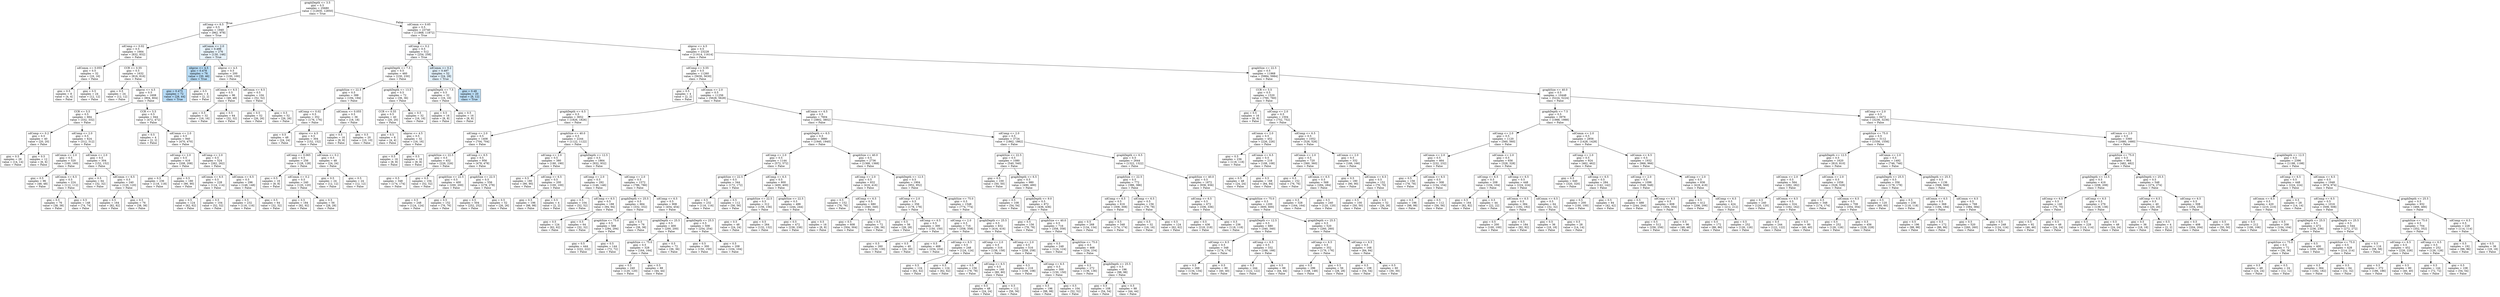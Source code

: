 digraph Tree {
node [shape=box, style="filled", color="black"] ;
0 [label="graphDepth <= 3.5\ngini = 0.5\nsamples = 25680\nvalue = [12830, 12850]\nclass = True", fillcolor="#ffffff"] ;
1 [label="sdComp <= 6.5\ngini = 0.5\nsamples = 1940\nvalue = [962, 978]\nclass = True", fillcolor="#fcfdff"] ;
0 -> 1 [labeldistance=2.5, labelangle=45, headlabel="True"] ;
2 [label="sdComp <= 0.02\ngini = 0.5\nsamples = 1664\nvalue = [832, 832]\nclass = False", fillcolor="#ffffff"] ;
1 -> 2 ;
3 [label="sdComm <= 0.055\ngini = 0.5\nsamples = 32\nvalue = [16, 16]\nclass = False", fillcolor="#ffffff"] ;
2 -> 3 ;
4 [label="gini = 0.5\nsamples = 8\nvalue = [4, 4]\nclass = False", fillcolor="#ffffff"] ;
3 -> 4 ;
5 [label="gini = 0.5\nsamples = 24\nvalue = [12, 12]\nclass = False", fillcolor="#ffffff"] ;
3 -> 5 ;
6 [label="CCR <= 0.55\ngini = 0.5\nsamples = 1632\nvalue = [816, 816]\nclass = False", fillcolor="#ffffff"] ;
2 -> 6 ;
7 [label="gini = 0.5\nsamples = 24\nvalue = [12, 12]\nclass = False", fillcolor="#ffffff"] ;
6 -> 7 ;
8 [label="nbproc <= 4.5\ngini = 0.5\nsamples = 1608\nvalue = [804, 804]\nclass = False", fillcolor="#ffffff"] ;
6 -> 8 ;
9 [label="CCR <= 5.5\ngini = 0.5\nsamples = 664\nvalue = [332, 332]\nclass = False", fillcolor="#ffffff"] ;
8 -> 9 ;
10 [label="sdComp <= 0.2\ngini = 0.5\nsamples = 40\nvalue = [20, 20]\nclass = False", fillcolor="#ffffff"] ;
9 -> 10 ;
11 [label="gini = 0.5\nsamples = 28\nvalue = [14, 14]\nclass = False", fillcolor="#ffffff"] ;
10 -> 11 ;
12 [label="gini = 0.5\nsamples = 12\nvalue = [6, 6]\nclass = False", fillcolor="#ffffff"] ;
10 -> 12 ;
13 [label="sdComp <= 2.0\ngini = 0.5\nsamples = 624\nvalue = [312, 312]\nclass = False", fillcolor="#ffffff"] ;
9 -> 13 ;
14 [label="sdComm <= 2.0\ngini = 0.5\nsamples = 320\nvalue = [160, 160]\nclass = False", fillcolor="#ffffff"] ;
13 -> 14 ;
15 [label="gini = 0.5\nsamples = 96\nvalue = [48, 48]\nclass = False", fillcolor="#ffffff"] ;
14 -> 15 ;
16 [label="sdComm <= 6.5\ngini = 0.5\nsamples = 224\nvalue = [112, 112]\nclass = False", fillcolor="#ffffff"] ;
14 -> 16 ;
17 [label="gini = 0.5\nsamples = 76\nvalue = [38, 38]\nclass = False", fillcolor="#ffffff"] ;
16 -> 17 ;
18 [label="gini = 0.5\nsamples = 148\nvalue = [74, 74]\nclass = False", fillcolor="#ffffff"] ;
16 -> 18 ;
19 [label="sdComm <= 2.0\ngini = 0.5\nsamples = 304\nvalue = [152, 152]\nclass = False", fillcolor="#ffffff"] ;
13 -> 19 ;
20 [label="gini = 0.5\nsamples = 64\nvalue = [32, 32]\nclass = False", fillcolor="#ffffff"] ;
19 -> 20 ;
21 [label="sdComm <= 6.5\ngini = 0.5\nsamples = 240\nvalue = [120, 120]\nclass = False", fillcolor="#ffffff"] ;
19 -> 21 ;
22 [label="gini = 0.5\nsamples = 164\nvalue = [82, 82]\nclass = False", fillcolor="#ffffff"] ;
21 -> 22 ;
23 [label="gini = 0.5\nsamples = 76\nvalue = [38, 38]\nclass = False", fillcolor="#ffffff"] ;
21 -> 23 ;
24 [label="CCR <= 5.5\ngini = 0.5\nsamples = 944\nvalue = [472, 472]\nclass = False", fillcolor="#ffffff"] ;
8 -> 24 ;
25 [label="gini = 0.5\nsamples = 4\nvalue = [2, 2]\nclass = False", fillcolor="#ffffff"] ;
24 -> 25 ;
26 [label="sdComm <= 2.0\ngini = 0.5\nsamples = 940\nvalue = [470, 470]\nclass = False", fillcolor="#ffffff"] ;
24 -> 26 ;
27 [label="sdComp <= 2.0\ngini = 0.5\nsamples = 416\nvalue = [208, 208]\nclass = False", fillcolor="#ffffff"] ;
26 -> 27 ;
28 [label="gini = 0.5\nsamples = 236\nvalue = [118, 118]\nclass = False", fillcolor="#ffffff"] ;
27 -> 28 ;
29 [label="gini = 0.5\nsamples = 180\nvalue = [90, 90]\nclass = False", fillcolor="#ffffff"] ;
27 -> 29 ;
30 [label="sdComp <= 2.0\ngini = 0.5\nsamples = 524\nvalue = [262, 262]\nclass = False", fillcolor="#ffffff"] ;
26 -> 30 ;
31 [label="sdComm <= 6.5\ngini = 0.5\nsamples = 228\nvalue = [114, 114]\nclass = False", fillcolor="#ffffff"] ;
30 -> 31 ;
32 [label="gini = 0.5\nsamples = 124\nvalue = [62, 62]\nclass = False", fillcolor="#ffffff"] ;
31 -> 32 ;
33 [label="gini = 0.5\nsamples = 104\nvalue = [52, 52]\nclass = False", fillcolor="#ffffff"] ;
31 -> 33 ;
34 [label="sdComm <= 6.5\ngini = 0.5\nsamples = 296\nvalue = [148, 148]\nclass = False", fillcolor="#ffffff"] ;
30 -> 34 ;
35 [label="gini = 0.5\nsamples = 232\nvalue = [116, 116]\nclass = False", fillcolor="#ffffff"] ;
34 -> 35 ;
36 [label="gini = 0.5\nsamples = 64\nvalue = [32, 32]\nclass = False", fillcolor="#ffffff"] ;
34 -> 36 ;
37 [label="sdComm <= 2.0\ngini = 0.498\nsamples = 276\nvalue = [130, 146]\nclass = True", fillcolor="#e9f4fc"] ;
1 -> 37 ;
38 [label="nbproc <= 4.5\ngini = 0.478\nsamples = 76\nvalue = [30, 46]\nclass = True", fillcolor="#baddf6"] ;
37 -> 38 ;
39 [label="gini = 0.475\nsamples = 72\nvalue = [28, 44]\nclass = True", fillcolor="#b7dbf6"] ;
38 -> 39 ;
40 [label="gini = 0.5\nsamples = 4\nvalue = [2, 2]\nclass = False", fillcolor="#ffffff"] ;
38 -> 40 ;
41 [label="nbproc <= 4.5\ngini = 0.5\nsamples = 200\nvalue = [100, 100]\nclass = False", fillcolor="#ffffff"] ;
37 -> 41 ;
42 [label="sdComm <= 6.5\ngini = 0.5\nsamples = 96\nvalue = [48, 48]\nclass = False", fillcolor="#ffffff"] ;
41 -> 42 ;
43 [label="gini = 0.5\nsamples = 32\nvalue = [16, 16]\nclass = False", fillcolor="#ffffff"] ;
42 -> 43 ;
44 [label="gini = 0.5\nsamples = 64\nvalue = [32, 32]\nclass = False", fillcolor="#ffffff"] ;
42 -> 44 ;
45 [label="sdComm <= 6.5\ngini = 0.5\nsamples = 104\nvalue = [52, 52]\nclass = False", fillcolor="#ffffff"] ;
41 -> 45 ;
46 [label="gini = 0.5\nsamples = 52\nvalue = [26, 26]\nclass = False", fillcolor="#ffffff"] ;
45 -> 46 ;
47 [label="gini = 0.5\nsamples = 52\nvalue = [26, 26]\nclass = False", fillcolor="#ffffff"] ;
45 -> 47 ;
48 [label="sdComm <= 0.65\ngini = 0.5\nsamples = 23740\nvalue = [11868, 11872]\nclass = True", fillcolor="#ffffff"] ;
0 -> 48 [labeldistance=2.5, labelangle=-45, headlabel="False"] ;
49 [label="sdComp <= 0.2\ngini = 0.5\nsamples = 512\nvalue = [254, 258]\nclass = True", fillcolor="#fcfdff"] ;
48 -> 49 ;
50 [label="graphDepth <= 7.5\ngini = 0.5\nsamples = 460\nvalue = [230, 230]\nclass = False", fillcolor="#ffffff"] ;
49 -> 50 ;
51 [label="graphSize <= 22.5\ngini = 0.5\nsamples = 388\nvalue = [194, 194]\nclass = False", fillcolor="#ffffff"] ;
50 -> 51 ;
52 [label="sdComp <= 0.02\ngini = 0.5\nsamples = 352\nvalue = [176, 176]\nclass = False", fillcolor="#ffffff"] ;
51 -> 52 ;
53 [label="gini = 0.5\nsamples = 48\nvalue = [24, 24]\nclass = False", fillcolor="#ffffff"] ;
52 -> 53 ;
54 [label="nbproc <= 4.5\ngini = 0.5\nsamples = 304\nvalue = [152, 152]\nclass = False", fillcolor="#ffffff"] ;
52 -> 54 ;
55 [label="sdComp <= 0.065\ngini = 0.5\nsamples = 256\nvalue = [128, 128]\nclass = False", fillcolor="#ffffff"] ;
54 -> 55 ;
56 [label="gini = 0.5\nsamples = 16\nvalue = [8, 8]\nclass = False", fillcolor="#ffffff"] ;
55 -> 56 ;
57 [label="sdComm <= 0.2\ngini = 0.5\nsamples = 240\nvalue = [120, 120]\nclass = False", fillcolor="#ffffff"] ;
55 -> 57 ;
58 [label="gini = 0.5\nsamples = 184\nvalue = [92, 92]\nclass = False", fillcolor="#ffffff"] ;
57 -> 58 ;
59 [label="gini = 0.5\nsamples = 56\nvalue = [28, 28]\nclass = False", fillcolor="#ffffff"] ;
57 -> 59 ;
60 [label="sdComm <= 0.2\ngini = 0.5\nsamples = 48\nvalue = [24, 24]\nclass = False", fillcolor="#ffffff"] ;
54 -> 60 ;
61 [label="gini = 0.5\nsamples = 24\nvalue = [12, 12]\nclass = False", fillcolor="#ffffff"] ;
60 -> 61 ;
62 [label="gini = 0.5\nsamples = 24\nvalue = [12, 12]\nclass = False", fillcolor="#ffffff"] ;
60 -> 62 ;
63 [label="sdComm <= 0.055\ngini = 0.5\nsamples = 36\nvalue = [18, 18]\nclass = False", fillcolor="#ffffff"] ;
51 -> 63 ;
64 [label="gini = 0.5\nsamples = 16\nvalue = [8, 8]\nclass = False", fillcolor="#ffffff"] ;
63 -> 64 ;
65 [label="gini = 0.5\nsamples = 20\nvalue = [10, 10]\nclass = False", fillcolor="#ffffff"] ;
63 -> 65 ;
66 [label="graphDepth <= 13.5\ngini = 0.5\nsamples = 72\nvalue = [36, 36]\nclass = False", fillcolor="#ffffff"] ;
50 -> 66 ;
67 [label="CCR <= 0.55\ngini = 0.5\nsamples = 40\nvalue = [20, 20]\nclass = False", fillcolor="#ffffff"] ;
66 -> 67 ;
68 [label="gini = 0.5\nsamples = 8\nvalue = [4, 4]\nclass = False", fillcolor="#ffffff"] ;
67 -> 68 ;
69 [label="nbproc <= 4.5\ngini = 0.5\nsamples = 32\nvalue = [16, 16]\nclass = False", fillcolor="#ffffff"] ;
67 -> 69 ;
70 [label="gini = 0.5\nsamples = 16\nvalue = [8, 8]\nclass = False", fillcolor="#ffffff"] ;
69 -> 70 ;
71 [label="gini = 0.5\nsamples = 16\nvalue = [8, 8]\nclass = False", fillcolor="#ffffff"] ;
69 -> 71 ;
72 [label="gini = 0.5\nsamples = 32\nvalue = [16, 16]\nclass = False", fillcolor="#ffffff"] ;
66 -> 72 ;
73 [label="sdComm <= 0.2\ngini = 0.497\nsamples = 52\nvalue = [24, 28]\nclass = True", fillcolor="#e3f1fb"] ;
49 -> 73 ;
74 [label="graphDepth <= 7.5\ngini = 0.5\nsamples = 32\nvalue = [16, 16]\nclass = False", fillcolor="#ffffff"] ;
73 -> 74 ;
75 [label="gini = 0.5\nsamples = 16\nvalue = [8, 8]\nclass = False", fillcolor="#ffffff"] ;
74 -> 75 ;
76 [label="gini = 0.5\nsamples = 16\nvalue = [8, 8]\nclass = False", fillcolor="#ffffff"] ;
74 -> 76 ;
77 [label="gini = 0.48\nsamples = 20\nvalue = [8, 12]\nclass = True", fillcolor="#bddef6"] ;
73 -> 77 ;
78 [label="nbproc <= 4.5\ngini = 0.5\nsamples = 23228\nvalue = [11614, 11614]\nclass = False", fillcolor="#ffffff"] ;
48 -> 78 ;
79 [label="sdComp <= 0.55\ngini = 0.5\nsamples = 11260\nvalue = [5630, 5630]\nclass = False", fillcolor="#ffffff"] ;
78 -> 79 ;
80 [label="gini = 0.5\nsamples = 4\nvalue = [2, 2]\nclass = False", fillcolor="#ffffff"] ;
79 -> 80 ;
81 [label="sdComm <= 2.0\ngini = 0.5\nsamples = 11256\nvalue = [5628, 5628]\nclass = False", fillcolor="#ffffff"] ;
79 -> 81 ;
82 [label="graphDepth <= 6.5\ngini = 0.5\nsamples = 3652\nvalue = [1826, 1826]\nclass = False", fillcolor="#ffffff"] ;
81 -> 82 ;
83 [label="sdComp <= 2.0\ngini = 0.5\nsamples = 1408\nvalue = [704, 704]\nclass = False", fillcolor="#ffffff"] ;
82 -> 83 ;
84 [label="graphSize <= 22.5\ngini = 0.5\nsamples = 452\nvalue = [226, 226]\nclass = False", fillcolor="#ffffff"] ;
83 -> 84 ;
85 [label="gini = 0.5\nsamples = 348\nvalue = [174, 174]\nclass = False", fillcolor="#ffffff"] ;
84 -> 85 ;
86 [label="gini = 0.5\nsamples = 104\nvalue = [52, 52]\nclass = False", fillcolor="#ffffff"] ;
84 -> 86 ;
87 [label="sdComp <= 6.5\ngini = 0.5\nsamples = 956\nvalue = [478, 478]\nclass = False", fillcolor="#ffffff"] ;
83 -> 87 ;
88 [label="graphSize <= 22.5\ngini = 0.5\nsamples = 400\nvalue = [200, 200]\nclass = False", fillcolor="#ffffff"] ;
87 -> 88 ;
89 [label="gini = 0.5\nsamples = 248\nvalue = [124, 124]\nclass = False", fillcolor="#ffffff"] ;
88 -> 89 ;
90 [label="gini = 0.5\nsamples = 152\nvalue = [76, 76]\nclass = False", fillcolor="#ffffff"] ;
88 -> 90 ;
91 [label="graphSize <= 22.5\ngini = 0.5\nsamples = 556\nvalue = [278, 278]\nclass = False", fillcolor="#ffffff"] ;
87 -> 91 ;
92 [label="gini = 0.5\nsamples = 504\nvalue = [252, 252]\nclass = False", fillcolor="#ffffff"] ;
91 -> 92 ;
93 [label="gini = 0.5\nsamples = 52\nvalue = [26, 26]\nclass = False", fillcolor="#ffffff"] ;
91 -> 93 ;
94 [label="graphSize <= 40.0\ngini = 0.5\nsamples = 2244\nvalue = [1122, 1122]\nclass = False", fillcolor="#ffffff"] ;
82 -> 94 ;
95 [label="sdComp <= 2.0\ngini = 0.5\nsamples = 380\nvalue = [190, 190]\nclass = False", fillcolor="#ffffff"] ;
94 -> 95 ;
96 [label="gini = 0.5\nsamples = 180\nvalue = [90, 90]\nclass = False", fillcolor="#ffffff"] ;
95 -> 96 ;
97 [label="sdComp <= 6.5\ngini = 0.5\nsamples = 200\nvalue = [100, 100]\nclass = False", fillcolor="#ffffff"] ;
95 -> 97 ;
98 [label="gini = 0.5\nsamples = 196\nvalue = [98, 98]\nclass = False", fillcolor="#ffffff"] ;
97 -> 98 ;
99 [label="gini = 0.5\nsamples = 4\nvalue = [2, 2]\nclass = False", fillcolor="#ffffff"] ;
97 -> 99 ;
100 [label="graphDepth <= 12.5\ngini = 0.5\nsamples = 1864\nvalue = [932, 932]\nclass = False", fillcolor="#ffffff"] ;
94 -> 100 ;
101 [label="sdComp <= 2.0\ngini = 0.5\nsamples = 292\nvalue = [146, 146]\nclass = False", fillcolor="#ffffff"] ;
100 -> 101 ;
102 [label="gini = 0.5\nsamples = 104\nvalue = [52, 52]\nclass = False", fillcolor="#ffffff"] ;
101 -> 102 ;
103 [label="sdComp <= 6.5\ngini = 0.5\nsamples = 188\nvalue = [94, 94]\nclass = False", fillcolor="#ffffff"] ;
101 -> 103 ;
104 [label="gini = 0.5\nsamples = 124\nvalue = [62, 62]\nclass = False", fillcolor="#ffffff"] ;
103 -> 104 ;
105 [label="gini = 0.5\nsamples = 64\nvalue = [32, 32]\nclass = False", fillcolor="#ffffff"] ;
103 -> 105 ;
106 [label="sdComp <= 2.0\ngini = 0.5\nsamples = 1572\nvalue = [786, 786]\nclass = False", fillcolor="#ffffff"] ;
100 -> 106 ;
107 [label="graphDepth <= 25.5\ngini = 0.5\nsamples = 664\nvalue = [332, 332]\nclass = False", fillcolor="#ffffff"] ;
106 -> 107 ;
108 [label="graphSize <= 75.0\ngini = 0.5\nsamples = 588\nvalue = [294, 294]\nclass = False", fillcolor="#ffffff"] ;
107 -> 108 ;
109 [label="gini = 0.5\nsamples = 444\nvalue = [222, 222]\nclass = False", fillcolor="#ffffff"] ;
108 -> 109 ;
110 [label="gini = 0.5\nsamples = 144\nvalue = [72, 72]\nclass = False", fillcolor="#ffffff"] ;
108 -> 110 ;
111 [label="gini = 0.5\nsamples = 76\nvalue = [38, 38]\nclass = False", fillcolor="#ffffff"] ;
107 -> 111 ;
112 [label="sdComp <= 6.5\ngini = 0.5\nsamples = 908\nvalue = [454, 454]\nclass = False", fillcolor="#ffffff"] ;
106 -> 112 ;
113 [label="graphDepth <= 25.5\ngini = 0.5\nsamples = 400\nvalue = [200, 200]\nclass = False", fillcolor="#ffffff"] ;
112 -> 113 ;
114 [label="graphSize <= 75.0\ngini = 0.5\nsamples = 328\nvalue = [164, 164]\nclass = False", fillcolor="#ffffff"] ;
113 -> 114 ;
115 [label="gini = 0.5\nsamples = 240\nvalue = [120, 120]\nclass = False", fillcolor="#ffffff"] ;
114 -> 115 ;
116 [label="gini = 0.5\nsamples = 88\nvalue = [44, 44]\nclass = False", fillcolor="#ffffff"] ;
114 -> 116 ;
117 [label="gini = 0.5\nsamples = 72\nvalue = [36, 36]\nclass = False", fillcolor="#ffffff"] ;
113 -> 117 ;
118 [label="graphDepth <= 25.5\ngini = 0.5\nsamples = 508\nvalue = [254, 254]\nclass = False", fillcolor="#ffffff"] ;
112 -> 118 ;
119 [label="gini = 0.5\nsamples = 300\nvalue = [150, 150]\nclass = False", fillcolor="#ffffff"] ;
118 -> 119 ;
120 [label="gini = 0.5\nsamples = 208\nvalue = [104, 104]\nclass = False", fillcolor="#ffffff"] ;
118 -> 120 ;
121 [label="sdComm <= 6.5\ngini = 0.5\nsamples = 7604\nvalue = [3802, 3802]\nclass = False", fillcolor="#ffffff"] ;
81 -> 121 ;
122 [label="graphDepth <= 6.5\ngini = 0.5\nsamples = 3880\nvalue = [1940, 1940]\nclass = False", fillcolor="#ffffff"] ;
121 -> 122 ;
123 [label="sdComp <= 2.0\ngini = 0.5\nsamples = 1144\nvalue = [572, 572]\nclass = False", fillcolor="#ffffff"] ;
122 -> 123 ;
124 [label="graphSize <= 22.5\ngini = 0.5\nsamples = 344\nvalue = [172, 172]\nclass = False", fillcolor="#ffffff"] ;
123 -> 124 ;
125 [label="gini = 0.5\nsamples = 232\nvalue = [116, 116]\nclass = False", fillcolor="#ffffff"] ;
124 -> 125 ;
126 [label="gini = 0.5\nsamples = 112\nvalue = [56, 56]\nclass = False", fillcolor="#ffffff"] ;
124 -> 126 ;
127 [label="sdComp <= 6.5\ngini = 0.5\nsamples = 800\nvalue = [400, 400]\nclass = False", fillcolor="#ffffff"] ;
123 -> 127 ;
128 [label="graphSize <= 22.5\ngini = 0.5\nsamples = 312\nvalue = [156, 156]\nclass = False", fillcolor="#ffffff"] ;
127 -> 128 ;
129 [label="gini = 0.5\nsamples = 48\nvalue = [24, 24]\nclass = False", fillcolor="#ffffff"] ;
128 -> 129 ;
130 [label="gini = 0.5\nsamples = 264\nvalue = [132, 132]\nclass = False", fillcolor="#ffffff"] ;
128 -> 130 ;
131 [label="graphSize <= 22.5\ngini = 0.5\nsamples = 488\nvalue = [244, 244]\nclass = False", fillcolor="#ffffff"] ;
127 -> 131 ;
132 [label="gini = 0.5\nsamples = 472\nvalue = [236, 236]\nclass = False", fillcolor="#ffffff"] ;
131 -> 132 ;
133 [label="gini = 0.5\nsamples = 16\nvalue = [8, 8]\nclass = False", fillcolor="#ffffff"] ;
131 -> 133 ;
134 [label="graphSize <= 40.0\ngini = 0.5\nsamples = 2736\nvalue = [1368, 1368]\nclass = False", fillcolor="#ffffff"] ;
122 -> 134 ;
135 [label="sdComp <= 2.0\ngini = 0.5\nsamples = 832\nvalue = [416, 416]\nclass = False", fillcolor="#ffffff"] ;
134 -> 135 ;
136 [label="gini = 0.5\nsamples = 152\nvalue = [76, 76]\nclass = False", fillcolor="#ffffff"] ;
135 -> 136 ;
137 [label="sdComp <= 6.5\ngini = 0.5\nsamples = 680\nvalue = [340, 340]\nclass = False", fillcolor="#ffffff"] ;
135 -> 137 ;
138 [label="gini = 0.5\nsamples = 608\nvalue = [304, 304]\nclass = False", fillcolor="#ffffff"] ;
137 -> 138 ;
139 [label="gini = 0.5\nsamples = 72\nvalue = [36, 36]\nclass = False", fillcolor="#ffffff"] ;
137 -> 139 ;
140 [label="graphDepth <= 12.5\ngini = 0.5\nsamples = 1904\nvalue = [952, 952]\nclass = False", fillcolor="#ffffff"] ;
134 -> 140 ;
141 [label="sdComp <= 2.0\ngini = 0.5\nsamples = 356\nvalue = [178, 178]\nclass = False", fillcolor="#ffffff"] ;
140 -> 141 ;
142 [label="gini = 0.5\nsamples = 56\nvalue = [28, 28]\nclass = False", fillcolor="#ffffff"] ;
141 -> 142 ;
143 [label="sdComp <= 6.5\ngini = 0.5\nsamples = 300\nvalue = [150, 150]\nclass = False", fillcolor="#ffffff"] ;
141 -> 143 ;
144 [label="gini = 0.5\nsamples = 260\nvalue = [130, 130]\nclass = False", fillcolor="#ffffff"] ;
143 -> 144 ;
145 [label="gini = 0.5\nsamples = 40\nvalue = [20, 20]\nclass = False", fillcolor="#ffffff"] ;
143 -> 145 ;
146 [label="graphSize <= 75.0\ngini = 0.5\nsamples = 1548\nvalue = [774, 774]\nclass = False", fillcolor="#ffffff"] ;
140 -> 146 ;
147 [label="sdComp <= 2.0\ngini = 0.5\nsamples = 716\nvalue = [358, 358]\nclass = False", fillcolor="#ffffff"] ;
146 -> 147 ;
148 [label="gini = 0.5\nsamples = 468\nvalue = [234, 234]\nclass = False", fillcolor="#ffffff"] ;
147 -> 148 ;
149 [label="sdComp <= 6.5\ngini = 0.5\nsamples = 248\nvalue = [124, 124]\nclass = False", fillcolor="#ffffff"] ;
147 -> 149 ;
150 [label="gini = 0.5\nsamples = 124\nvalue = [62, 62]\nclass = False", fillcolor="#ffffff"] ;
149 -> 150 ;
151 [label="gini = 0.5\nsamples = 124\nvalue = [62, 62]\nclass = False", fillcolor="#ffffff"] ;
149 -> 151 ;
152 [label="graphDepth <= 25.5\ngini = 0.5\nsamples = 832\nvalue = [416, 416]\nclass = False", fillcolor="#ffffff"] ;
146 -> 152 ;
153 [label="sdComp <= 2.0\ngini = 0.5\nsamples = 316\nvalue = [158, 158]\nclass = False", fillcolor="#ffffff"] ;
152 -> 153 ;
154 [label="gini = 0.5\nsamples = 156\nvalue = [78, 78]\nclass = False", fillcolor="#ffffff"] ;
153 -> 154 ;
155 [label="sdComp <= 6.5\ngini = 0.5\nsamples = 160\nvalue = [80, 80]\nclass = False", fillcolor="#ffffff"] ;
153 -> 155 ;
156 [label="gini = 0.5\nsamples = 48\nvalue = [24, 24]\nclass = False", fillcolor="#ffffff"] ;
155 -> 156 ;
157 [label="gini = 0.5\nsamples = 112\nvalue = [56, 56]\nclass = False", fillcolor="#ffffff"] ;
155 -> 157 ;
158 [label="sdComp <= 2.0\ngini = 0.5\nsamples = 516\nvalue = [258, 258]\nclass = False", fillcolor="#ffffff"] ;
152 -> 158 ;
159 [label="gini = 0.5\nsamples = 216\nvalue = [108, 108]\nclass = False", fillcolor="#ffffff"] ;
158 -> 159 ;
160 [label="sdComp <= 6.5\ngini = 0.5\nsamples = 300\nvalue = [150, 150]\nclass = False", fillcolor="#ffffff"] ;
158 -> 160 ;
161 [label="gini = 0.5\nsamples = 196\nvalue = [98, 98]\nclass = False", fillcolor="#ffffff"] ;
160 -> 161 ;
162 [label="gini = 0.5\nsamples = 104\nvalue = [52, 52]\nclass = False", fillcolor="#ffffff"] ;
160 -> 162 ;
163 [label="sdComp <= 2.0\ngini = 0.5\nsamples = 3724\nvalue = [1862, 1862]\nclass = False", fillcolor="#ffffff"] ;
121 -> 163 ;
164 [label="graphSize <= 22.5\ngini = 0.5\nsamples = 1080\nvalue = [540, 540]\nclass = False", fillcolor="#ffffff"] ;
163 -> 164 ;
165 [label="gini = 0.5\nsamples = 100\nvalue = [50, 50]\nclass = False", fillcolor="#ffffff"] ;
164 -> 165 ;
166 [label="graphDepth <= 6.5\ngini = 0.5\nsamples = 980\nvalue = [490, 490]\nclass = False", fillcolor="#ffffff"] ;
164 -> 166 ;
167 [label="gini = 0.5\nsamples = 108\nvalue = [54, 54]\nclass = False", fillcolor="#ffffff"] ;
166 -> 167 ;
168 [label="graphDepth <= 9.0\ngini = 0.5\nsamples = 872\nvalue = [436, 436]\nclass = False", fillcolor="#ffffff"] ;
166 -> 168 ;
169 [label="gini = 0.5\nsamples = 156\nvalue = [78, 78]\nclass = False", fillcolor="#ffffff"] ;
168 -> 169 ;
170 [label="graphSize <= 40.0\ngini = 0.5\nsamples = 716\nvalue = [358, 358]\nclass = False", fillcolor="#ffffff"] ;
168 -> 170 ;
171 [label="gini = 0.5\nsamples = 248\nvalue = [124, 124]\nclass = False", fillcolor="#ffffff"] ;
170 -> 171 ;
172 [label="graphSize <= 75.0\ngini = 0.5\nsamples = 468\nvalue = [234, 234]\nclass = False", fillcolor="#ffffff"] ;
170 -> 172 ;
173 [label="gini = 0.5\nsamples = 272\nvalue = [136, 136]\nclass = False", fillcolor="#ffffff"] ;
172 -> 173 ;
174 [label="graphDepth <= 25.5\ngini = 0.5\nsamples = 196\nvalue = [98, 98]\nclass = False", fillcolor="#ffffff"] ;
172 -> 174 ;
175 [label="gini = 0.5\nsamples = 108\nvalue = [54, 54]\nclass = False", fillcolor="#ffffff"] ;
174 -> 175 ;
176 [label="gini = 0.5\nsamples = 88\nvalue = [44, 44]\nclass = False", fillcolor="#ffffff"] ;
174 -> 176 ;
177 [label="graphDepth <= 6.5\ngini = 0.5\nsamples = 2644\nvalue = [1322, 1322]\nclass = False", fillcolor="#ffffff"] ;
163 -> 177 ;
178 [label="graphSize <= 22.5\ngini = 0.5\nsamples = 772\nvalue = [386, 386]\nclass = False", fillcolor="#ffffff"] ;
177 -> 178 ;
179 [label="sdComp <= 6.5\ngini = 0.5\nsamples = 616\nvalue = [308, 308]\nclass = False", fillcolor="#ffffff"] ;
178 -> 179 ;
180 [label="gini = 0.5\nsamples = 268\nvalue = [134, 134]\nclass = False", fillcolor="#ffffff"] ;
179 -> 180 ;
181 [label="gini = 0.5\nsamples = 348\nvalue = [174, 174]\nclass = False", fillcolor="#ffffff"] ;
179 -> 181 ;
182 [label="sdComp <= 6.5\ngini = 0.5\nsamples = 156\nvalue = [78, 78]\nclass = False", fillcolor="#ffffff"] ;
178 -> 182 ;
183 [label="gini = 0.5\nsamples = 32\nvalue = [16, 16]\nclass = False", fillcolor="#ffffff"] ;
182 -> 183 ;
184 [label="gini = 0.5\nsamples = 124\nvalue = [62, 62]\nclass = False", fillcolor="#ffffff"] ;
182 -> 184 ;
185 [label="graphSize <= 40.0\ngini = 0.5\nsamples = 1872\nvalue = [936, 936]\nclass = False", fillcolor="#ffffff"] ;
177 -> 185 ;
186 [label="sdComp <= 6.5\ngini = 0.5\nsamples = 672\nvalue = [336, 336]\nclass = False", fillcolor="#ffffff"] ;
185 -> 186 ;
187 [label="gini = 0.5\nsamples = 436\nvalue = [218, 218]\nclass = False", fillcolor="#ffffff"] ;
186 -> 187 ;
188 [label="gini = 0.5\nsamples = 236\nvalue = [118, 118]\nclass = False", fillcolor="#ffffff"] ;
186 -> 188 ;
189 [label="graphSize <= 75.0\ngini = 0.5\nsamples = 1200\nvalue = [600, 600]\nclass = False", fillcolor="#ffffff"] ;
185 -> 189 ;
190 [label="graphDepth <= 12.5\ngini = 0.5\nsamples = 680\nvalue = [340, 340]\nclass = False", fillcolor="#ffffff"] ;
189 -> 190 ;
191 [label="sdComp <= 6.5\ngini = 0.5\nsamples = 348\nvalue = [174, 174]\nclass = False", fillcolor="#ffffff"] ;
190 -> 191 ;
192 [label="gini = 0.5\nsamples = 268\nvalue = [134, 134]\nclass = False", fillcolor="#ffffff"] ;
191 -> 192 ;
193 [label="gini = 0.5\nsamples = 80\nvalue = [40, 40]\nclass = False", fillcolor="#ffffff"] ;
191 -> 193 ;
194 [label="sdComp <= 6.5\ngini = 0.5\nsamples = 332\nvalue = [166, 166]\nclass = False", fillcolor="#ffffff"] ;
190 -> 194 ;
195 [label="gini = 0.5\nsamples = 244\nvalue = [122, 122]\nclass = False", fillcolor="#ffffff"] ;
194 -> 195 ;
196 [label="gini = 0.5\nsamples = 88\nvalue = [44, 44]\nclass = False", fillcolor="#ffffff"] ;
194 -> 196 ;
197 [label="graphDepth <= 25.5\ngini = 0.5\nsamples = 520\nvalue = [260, 260]\nclass = False", fillcolor="#ffffff"] ;
189 -> 197 ;
198 [label="sdComp <= 6.5\ngini = 0.5\nsamples = 352\nvalue = [176, 176]\nclass = False", fillcolor="#ffffff"] ;
197 -> 198 ;
199 [label="gini = 0.5\nsamples = 296\nvalue = [148, 148]\nclass = False", fillcolor="#ffffff"] ;
198 -> 199 ;
200 [label="gini = 0.5\nsamples = 56\nvalue = [28, 28]\nclass = False", fillcolor="#ffffff"] ;
198 -> 200 ;
201 [label="sdComp <= 6.5\ngini = 0.5\nsamples = 168\nvalue = [84, 84]\nclass = False", fillcolor="#ffffff"] ;
197 -> 201 ;
202 [label="gini = 0.5\nsamples = 108\nvalue = [54, 54]\nclass = False", fillcolor="#ffffff"] ;
201 -> 202 ;
203 [label="gini = 0.5\nsamples = 60\nvalue = [30, 30]\nclass = False", fillcolor="#ffffff"] ;
201 -> 203 ;
204 [label="graphSize <= 22.5\ngini = 0.5\nsamples = 11968\nvalue = [5984, 5984]\nclass = False", fillcolor="#ffffff"] ;
78 -> 204 ;
205 [label="CCR <= 5.5\ngini = 0.5\nsamples = 1520\nvalue = [760, 760]\nclass = False", fillcolor="#ffffff"] ;
204 -> 205 ;
206 [label="gini = 0.5\nsamples = 16\nvalue = [8, 8]\nclass = False", fillcolor="#ffffff"] ;
205 -> 206 ;
207 [label="sdComp <= 2.0\ngini = 0.5\nsamples = 1504\nvalue = [752, 752]\nclass = False", fillcolor="#ffffff"] ;
205 -> 207 ;
208 [label="sdComm <= 2.0\ngini = 0.5\nsamples = 452\nvalue = [226, 226]\nclass = False", fillcolor="#ffffff"] ;
207 -> 208 ;
209 [label="gini = 0.5\nsamples = 236\nvalue = [118, 118]\nclass = False", fillcolor="#ffffff"] ;
208 -> 209 ;
210 [label="sdComm <= 6.5\ngini = 0.5\nsamples = 216\nvalue = [108, 108]\nclass = False", fillcolor="#ffffff"] ;
208 -> 210 ;
211 [label="gini = 0.5\nsamples = 48\nvalue = [24, 24]\nclass = False", fillcolor="#ffffff"] ;
210 -> 211 ;
212 [label="gini = 0.5\nsamples = 168\nvalue = [84, 84]\nclass = False", fillcolor="#ffffff"] ;
210 -> 212 ;
213 [label="sdComp <= 6.5\ngini = 0.5\nsamples = 1052\nvalue = [526, 526]\nclass = False", fillcolor="#ffffff"] ;
207 -> 213 ;
214 [label="sdComm <= 2.0\ngini = 0.5\nsamples = 720\nvalue = [360, 360]\nclass = False", fillcolor="#ffffff"] ;
213 -> 214 ;
215 [label="gini = 0.5\nsamples = 152\nvalue = [76, 76]\nclass = False", fillcolor="#ffffff"] ;
214 -> 215 ;
216 [label="sdComm <= 6.5\ngini = 0.5\nsamples = 568\nvalue = [284, 284]\nclass = False", fillcolor="#ffffff"] ;
214 -> 216 ;
217 [label="gini = 0.5\nsamples = 328\nvalue = [164, 164]\nclass = False", fillcolor="#ffffff"] ;
216 -> 217 ;
218 [label="gini = 0.5\nsamples = 240\nvalue = [120, 120]\nclass = False", fillcolor="#ffffff"] ;
216 -> 218 ;
219 [label="sdComm <= 2.0\ngini = 0.5\nsamples = 332\nvalue = [166, 166]\nclass = False", fillcolor="#ffffff"] ;
213 -> 219 ;
220 [label="gini = 0.5\nsamples = 180\nvalue = [90, 90]\nclass = False", fillcolor="#ffffff"] ;
219 -> 220 ;
221 [label="sdComm <= 6.5\ngini = 0.5\nsamples = 152\nvalue = [76, 76]\nclass = False", fillcolor="#ffffff"] ;
219 -> 221 ;
222 [label="gini = 0.5\nsamples = 100\nvalue = [50, 50]\nclass = False", fillcolor="#ffffff"] ;
221 -> 222 ;
223 [label="gini = 0.5\nsamples = 52\nvalue = [26, 26]\nclass = False", fillcolor="#ffffff"] ;
221 -> 223 ;
224 [label="graphSize <= 40.0\ngini = 0.5\nsamples = 10448\nvalue = [5224, 5224]\nclass = False", fillcolor="#ffffff"] ;
204 -> 224 ;
225 [label="graphDepth <= 7.5\ngini = 0.5\nsamples = 3976\nvalue = [1988, 1988]\nclass = False", fillcolor="#ffffff"] ;
224 -> 225 ;
226 [label="sdComp <= 2.0\ngini = 0.5\nsamples = 1120\nvalue = [560, 560]\nclass = False", fillcolor="#ffffff"] ;
225 -> 226 ;
227 [label="sdComm <= 2.0\ngini = 0.5\nsamples = 464\nvalue = [232, 232]\nclass = False", fillcolor="#ffffff"] ;
226 -> 227 ;
228 [label="gini = 0.5\nsamples = 156\nvalue = [78, 78]\nclass = False", fillcolor="#ffffff"] ;
227 -> 228 ;
229 [label="sdComm <= 6.5\ngini = 0.5\nsamples = 308\nvalue = [154, 154]\nclass = False", fillcolor="#ffffff"] ;
227 -> 229 ;
230 [label="gini = 0.5\nsamples = 196\nvalue = [98, 98]\nclass = False", fillcolor="#ffffff"] ;
229 -> 230 ;
231 [label="gini = 0.5\nsamples = 112\nvalue = [56, 56]\nclass = False", fillcolor="#ffffff"] ;
229 -> 231 ;
232 [label="sdComm <= 2.0\ngini = 0.5\nsamples = 656\nvalue = [328, 328]\nclass = False", fillcolor="#ffffff"] ;
226 -> 232 ;
233 [label="sdComp <= 6.5\ngini = 0.5\nsamples = 208\nvalue = [104, 104]\nclass = False", fillcolor="#ffffff"] ;
232 -> 233 ;
234 [label="gini = 0.5\nsamples = 164\nvalue = [82, 82]\nclass = False", fillcolor="#ffffff"] ;
233 -> 234 ;
235 [label="gini = 0.5\nsamples = 44\nvalue = [22, 22]\nclass = False", fillcolor="#ffffff"] ;
233 -> 235 ;
236 [label="sdComp <= 6.5\ngini = 0.5\nsamples = 448\nvalue = [224, 224]\nclass = False", fillcolor="#ffffff"] ;
232 -> 236 ;
237 [label="sdComm <= 6.5\ngini = 0.5\nsamples = 384\nvalue = [192, 192]\nclass = False", fillcolor="#ffffff"] ;
236 -> 237 ;
238 [label="gini = 0.5\nsamples = 200\nvalue = [100, 100]\nclass = False", fillcolor="#ffffff"] ;
237 -> 238 ;
239 [label="gini = 0.5\nsamples = 184\nvalue = [92, 92]\nclass = False", fillcolor="#ffffff"] ;
237 -> 239 ;
240 [label="sdComm <= 6.5\ngini = 0.5\nsamples = 64\nvalue = [32, 32]\nclass = False", fillcolor="#ffffff"] ;
236 -> 240 ;
241 [label="gini = 0.5\nsamples = 36\nvalue = [18, 18]\nclass = False", fillcolor="#ffffff"] ;
240 -> 241 ;
242 [label="gini = 0.5\nsamples = 28\nvalue = [14, 14]\nclass = False", fillcolor="#ffffff"] ;
240 -> 242 ;
243 [label="sdComm <= 2.0\ngini = 0.5\nsamples = 2856\nvalue = [1428, 1428]\nclass = False", fillcolor="#ffffff"] ;
225 -> 243 ;
244 [label="sdComp <= 2.0\ngini = 0.5\nsamples = 924\nvalue = [462, 462]\nclass = False", fillcolor="#ffffff"] ;
243 -> 244 ;
245 [label="gini = 0.5\nsamples = 640\nvalue = [320, 320]\nclass = False", fillcolor="#ffffff"] ;
244 -> 245 ;
246 [label="sdComp <= 6.5\ngini = 0.5\nsamples = 284\nvalue = [142, 142]\nclass = False", fillcolor="#ffffff"] ;
244 -> 246 ;
247 [label="gini = 0.5\nsamples = 200\nvalue = [100, 100]\nclass = False", fillcolor="#ffffff"] ;
246 -> 247 ;
248 [label="gini = 0.5\nsamples = 84\nvalue = [42, 42]\nclass = False", fillcolor="#ffffff"] ;
246 -> 248 ;
249 [label="sdComm <= 6.5\ngini = 0.5\nsamples = 1932\nvalue = [966, 966]\nclass = False", fillcolor="#ffffff"] ;
243 -> 249 ;
250 [label="sdComp <= 2.0\ngini = 0.5\nsamples = 1096\nvalue = [548, 548]\nclass = False", fillcolor="#ffffff"] ;
249 -> 250 ;
251 [label="gini = 0.5\nsamples = 488\nvalue = [244, 244]\nclass = False", fillcolor="#ffffff"] ;
250 -> 251 ;
252 [label="sdComp <= 6.5\ngini = 0.5\nsamples = 608\nvalue = [304, 304]\nclass = False", fillcolor="#ffffff"] ;
250 -> 252 ;
253 [label="gini = 0.5\nsamples = 512\nvalue = [256, 256]\nclass = False", fillcolor="#ffffff"] ;
252 -> 253 ;
254 [label="gini = 0.5\nsamples = 96\nvalue = [48, 48]\nclass = False", fillcolor="#ffffff"] ;
252 -> 254 ;
255 [label="sdComp <= 2.0\ngini = 0.5\nsamples = 836\nvalue = [418, 418]\nclass = False", fillcolor="#ffffff"] ;
249 -> 255 ;
256 [label="gini = 0.5\nsamples = 412\nvalue = [206, 206]\nclass = False", fillcolor="#ffffff"] ;
255 -> 256 ;
257 [label="sdComp <= 6.5\ngini = 0.5\nsamples = 424\nvalue = [212, 212]\nclass = False", fillcolor="#ffffff"] ;
255 -> 257 ;
258 [label="gini = 0.5\nsamples = 172\nvalue = [86, 86]\nclass = False", fillcolor="#ffffff"] ;
257 -> 258 ;
259 [label="gini = 0.5\nsamples = 252\nvalue = [126, 126]\nclass = False", fillcolor="#ffffff"] ;
257 -> 259 ;
260 [label="sdComp <= 2.0\ngini = 0.5\nsamples = 6472\nvalue = [3236, 3236]\nclass = False", fillcolor="#ffffff"] ;
224 -> 260 ;
261 [label="graphSize <= 75.0\ngini = 0.5\nsamples = 3112\nvalue = [1556, 1556]\nclass = False", fillcolor="#ffffff"] ;
260 -> 261 ;
262 [label="graphDepth <= 12.5\ngini = 0.5\nsamples = 1620\nvalue = [810, 810]\nclass = False", fillcolor="#ffffff"] ;
261 -> 262 ;
263 [label="sdComm <= 2.0\ngini = 0.5\nsamples = 564\nvalue = [282, 282]\nclass = False", fillcolor="#ffffff"] ;
262 -> 263 ;
264 [label="gini = 0.5\nsamples = 240\nvalue = [120, 120]\nclass = False", fillcolor="#ffffff"] ;
263 -> 264 ;
265 [label="sdComm <= 6.5\ngini = 0.5\nsamples = 324\nvalue = [162, 162]\nclass = False", fillcolor="#ffffff"] ;
263 -> 265 ;
266 [label="gini = 0.5\nsamples = 244\nvalue = [122, 122]\nclass = False", fillcolor="#ffffff"] ;
265 -> 266 ;
267 [label="gini = 0.5\nsamples = 80\nvalue = [40, 40]\nclass = False", fillcolor="#ffffff"] ;
265 -> 267 ;
268 [label="sdComm <= 2.0\ngini = 0.5\nsamples = 1056\nvalue = [528, 528]\nclass = False", fillcolor="#ffffff"] ;
262 -> 268 ;
269 [label="gini = 0.5\nsamples = 348\nvalue = [174, 174]\nclass = False", fillcolor="#ffffff"] ;
268 -> 269 ;
270 [label="sdComm <= 6.5\ngini = 0.5\nsamples = 708\nvalue = [354, 354]\nclass = False", fillcolor="#ffffff"] ;
268 -> 270 ;
271 [label="gini = 0.5\nsamples = 252\nvalue = [126, 126]\nclass = False", fillcolor="#ffffff"] ;
270 -> 271 ;
272 [label="gini = 0.5\nsamples = 456\nvalue = [228, 228]\nclass = False", fillcolor="#ffffff"] ;
270 -> 272 ;
273 [label="sdComm <= 2.0\ngini = 0.5\nsamples = 1492\nvalue = [746, 746]\nclass = False", fillcolor="#ffffff"] ;
261 -> 273 ;
274 [label="graphDepth <= 25.5\ngini = 0.5\nsamples = 356\nvalue = [178, 178]\nclass = False", fillcolor="#ffffff"] ;
273 -> 274 ;
275 [label="gini = 0.5\nsamples = 120\nvalue = [60, 60]\nclass = False", fillcolor="#ffffff"] ;
274 -> 275 ;
276 [label="gini = 0.5\nsamples = 236\nvalue = [118, 118]\nclass = False", fillcolor="#ffffff"] ;
274 -> 276 ;
277 [label="graphDepth <= 25.5\ngini = 0.5\nsamples = 1136\nvalue = [568, 568]\nclass = False", fillcolor="#ffffff"] ;
273 -> 277 ;
278 [label="sdComm <= 6.5\ngini = 0.5\nsamples = 368\nvalue = [184, 184]\nclass = False", fillcolor="#ffffff"] ;
277 -> 278 ;
279 [label="gini = 0.5\nsamples = 196\nvalue = [98, 98]\nclass = False", fillcolor="#ffffff"] ;
278 -> 279 ;
280 [label="gini = 0.5\nsamples = 172\nvalue = [86, 86]\nclass = False", fillcolor="#ffffff"] ;
278 -> 280 ;
281 [label="sdComm <= 6.5\ngini = 0.5\nsamples = 768\nvalue = [384, 384]\nclass = False", fillcolor="#ffffff"] ;
277 -> 281 ;
282 [label="gini = 0.5\nsamples = 520\nvalue = [260, 260]\nclass = False", fillcolor="#ffffff"] ;
281 -> 282 ;
283 [label="gini = 0.5\nsamples = 248\nvalue = [124, 124]\nclass = False", fillcolor="#ffffff"] ;
281 -> 283 ;
284 [label="sdComm <= 2.0\ngini = 0.5\nsamples = 3360\nvalue = [1680, 1680]\nclass = False", fillcolor="#ffffff"] ;
260 -> 284 ;
285 [label="graphSize <= 75.0\ngini = 0.5\nsamples = 964\nvalue = [482, 482]\nclass = False", fillcolor="#ffffff"] ;
284 -> 285 ;
286 [label="graphDepth <= 12.5\ngini = 0.5\nsamples = 416\nvalue = [208, 208]\nclass = False", fillcolor="#ffffff"] ;
285 -> 286 ;
287 [label="sdComp <= 6.5\ngini = 0.5\nsamples = 140\nvalue = [70, 70]\nclass = False", fillcolor="#ffffff"] ;
286 -> 287 ;
288 [label="gini = 0.5\nsamples = 92\nvalue = [46, 46]\nclass = False", fillcolor="#ffffff"] ;
287 -> 288 ;
289 [label="gini = 0.5\nsamples = 48\nvalue = [24, 24]\nclass = False", fillcolor="#ffffff"] ;
287 -> 289 ;
290 [label="sdComp <= 6.5\ngini = 0.5\nsamples = 276\nvalue = [138, 138]\nclass = False", fillcolor="#ffffff"] ;
286 -> 290 ;
291 [label="gini = 0.5\nsamples = 228\nvalue = [114, 114]\nclass = False", fillcolor="#ffffff"] ;
290 -> 291 ;
292 [label="gini = 0.5\nsamples = 48\nvalue = [24, 24]\nclass = False", fillcolor="#ffffff"] ;
290 -> 292 ;
293 [label="graphDepth <= 25.5\ngini = 0.5\nsamples = 548\nvalue = [274, 274]\nclass = False", fillcolor="#ffffff"] ;
285 -> 293 ;
294 [label="sdComp <= 6.5\ngini = 0.5\nsamples = 40\nvalue = [20, 20]\nclass = False", fillcolor="#ffffff"] ;
293 -> 294 ;
295 [label="gini = 0.5\nsamples = 36\nvalue = [18, 18]\nclass = False", fillcolor="#ffffff"] ;
294 -> 295 ;
296 [label="gini = 0.5\nsamples = 4\nvalue = [2, 2]\nclass = False", fillcolor="#ffffff"] ;
294 -> 296 ;
297 [label="sdComp <= 6.5\ngini = 0.5\nsamples = 508\nvalue = [254, 254]\nclass = False", fillcolor="#ffffff"] ;
293 -> 297 ;
298 [label="gini = 0.5\nsamples = 408\nvalue = [204, 204]\nclass = False", fillcolor="#ffffff"] ;
297 -> 298 ;
299 [label="gini = 0.5\nsamples = 100\nvalue = [50, 50]\nclass = False", fillcolor="#ffffff"] ;
297 -> 299 ;
300 [label="graphDepth <= 12.5\ngini = 0.5\nsamples = 2396\nvalue = [1198, 1198]\nclass = False", fillcolor="#ffffff"] ;
284 -> 300 ;
301 [label="sdComp <= 6.5\ngini = 0.5\nsamples = 448\nvalue = [224, 224]\nclass = False", fillcolor="#ffffff"] ;
300 -> 301 ;
302 [label="sdComm <= 6.5\ngini = 0.5\nsamples = 420\nvalue = [210, 210]\nclass = False", fillcolor="#ffffff"] ;
301 -> 302 ;
303 [label="gini = 0.5\nsamples = 212\nvalue = [106, 106]\nclass = False", fillcolor="#ffffff"] ;
302 -> 303 ;
304 [label="gini = 0.5\nsamples = 208\nvalue = [104, 104]\nclass = False", fillcolor="#ffffff"] ;
302 -> 304 ;
305 [label="gini = 0.5\nsamples = 28\nvalue = [14, 14]\nclass = False", fillcolor="#ffffff"] ;
301 -> 305 ;
306 [label="sdComm <= 6.5\ngini = 0.5\nsamples = 1948\nvalue = [974, 974]\nclass = False", fillcolor="#ffffff"] ;
300 -> 306 ;
307 [label="sdComp <= 6.5\ngini = 0.5\nsamples = 1016\nvalue = [508, 508]\nclass = False", fillcolor="#ffffff"] ;
306 -> 307 ;
308 [label="graphDepth <= 25.5\ngini = 0.5\nsamples = 472\nvalue = [236, 236]\nclass = False", fillcolor="#ffffff"] ;
307 -> 308 ;
309 [label="graphSize <= 75.0\ngini = 0.5\nsamples = 72\nvalue = [36, 36]\nclass = False", fillcolor="#ffffff"] ;
308 -> 309 ;
310 [label="gini = 0.5\nsamples = 48\nvalue = [24, 24]\nclass = False", fillcolor="#ffffff"] ;
309 -> 310 ;
311 [label="gini = 0.5\nsamples = 24\nvalue = [12, 12]\nclass = False", fillcolor="#ffffff"] ;
309 -> 311 ;
312 [label="gini = 0.5\nsamples = 400\nvalue = [200, 200]\nclass = False", fillcolor="#ffffff"] ;
308 -> 312 ;
313 [label="graphDepth <= 25.5\ngini = 0.5\nsamples = 544\nvalue = [272, 272]\nclass = False", fillcolor="#ffffff"] ;
307 -> 313 ;
314 [label="graphSize <= 75.0\ngini = 0.5\nsamples = 428\nvalue = [214, 214]\nclass = False", fillcolor="#ffffff"] ;
313 -> 314 ;
315 [label="gini = 0.5\nsamples = 364\nvalue = [182, 182]\nclass = False", fillcolor="#ffffff"] ;
314 -> 315 ;
316 [label="gini = 0.5\nsamples = 64\nvalue = [32, 32]\nclass = False", fillcolor="#ffffff"] ;
314 -> 316 ;
317 [label="gini = 0.5\nsamples = 116\nvalue = [58, 58]\nclass = False", fillcolor="#ffffff"] ;
313 -> 317 ;
318 [label="graphDepth <= 25.5\ngini = 0.5\nsamples = 932\nvalue = [466, 466]\nclass = False", fillcolor="#ffffff"] ;
306 -> 318 ;
319 [label="graphSize <= 75.0\ngini = 0.5\nsamples = 704\nvalue = [352, 352]\nclass = False", fillcolor="#ffffff"] ;
318 -> 319 ;
320 [label="sdComp <= 6.5\ngini = 0.5\nsamples = 452\nvalue = [226, 226]\nclass = False", fillcolor="#ffffff"] ;
319 -> 320 ;
321 [label="gini = 0.5\nsamples = 372\nvalue = [186, 186]\nclass = False", fillcolor="#ffffff"] ;
320 -> 321 ;
322 [label="gini = 0.5\nsamples = 80\nvalue = [40, 40]\nclass = False", fillcolor="#ffffff"] ;
320 -> 322 ;
323 [label="sdComp <= 6.5\ngini = 0.5\nsamples = 252\nvalue = [126, 126]\nclass = False", fillcolor="#ffffff"] ;
319 -> 323 ;
324 [label="gini = 0.5\nsamples = 144\nvalue = [72, 72]\nclass = False", fillcolor="#ffffff"] ;
323 -> 324 ;
325 [label="gini = 0.5\nsamples = 108\nvalue = [54, 54]\nclass = False", fillcolor="#ffffff"] ;
323 -> 325 ;
326 [label="sdComp <= 6.5\ngini = 0.5\nsamples = 228\nvalue = [114, 114]\nclass = False", fillcolor="#ffffff"] ;
318 -> 326 ;
327 [label="gini = 0.5\nsamples = 192\nvalue = [96, 96]\nclass = False", fillcolor="#ffffff"] ;
326 -> 327 ;
328 [label="gini = 0.5\nsamples = 36\nvalue = [18, 18]\nclass = False", fillcolor="#ffffff"] ;
326 -> 328 ;
}